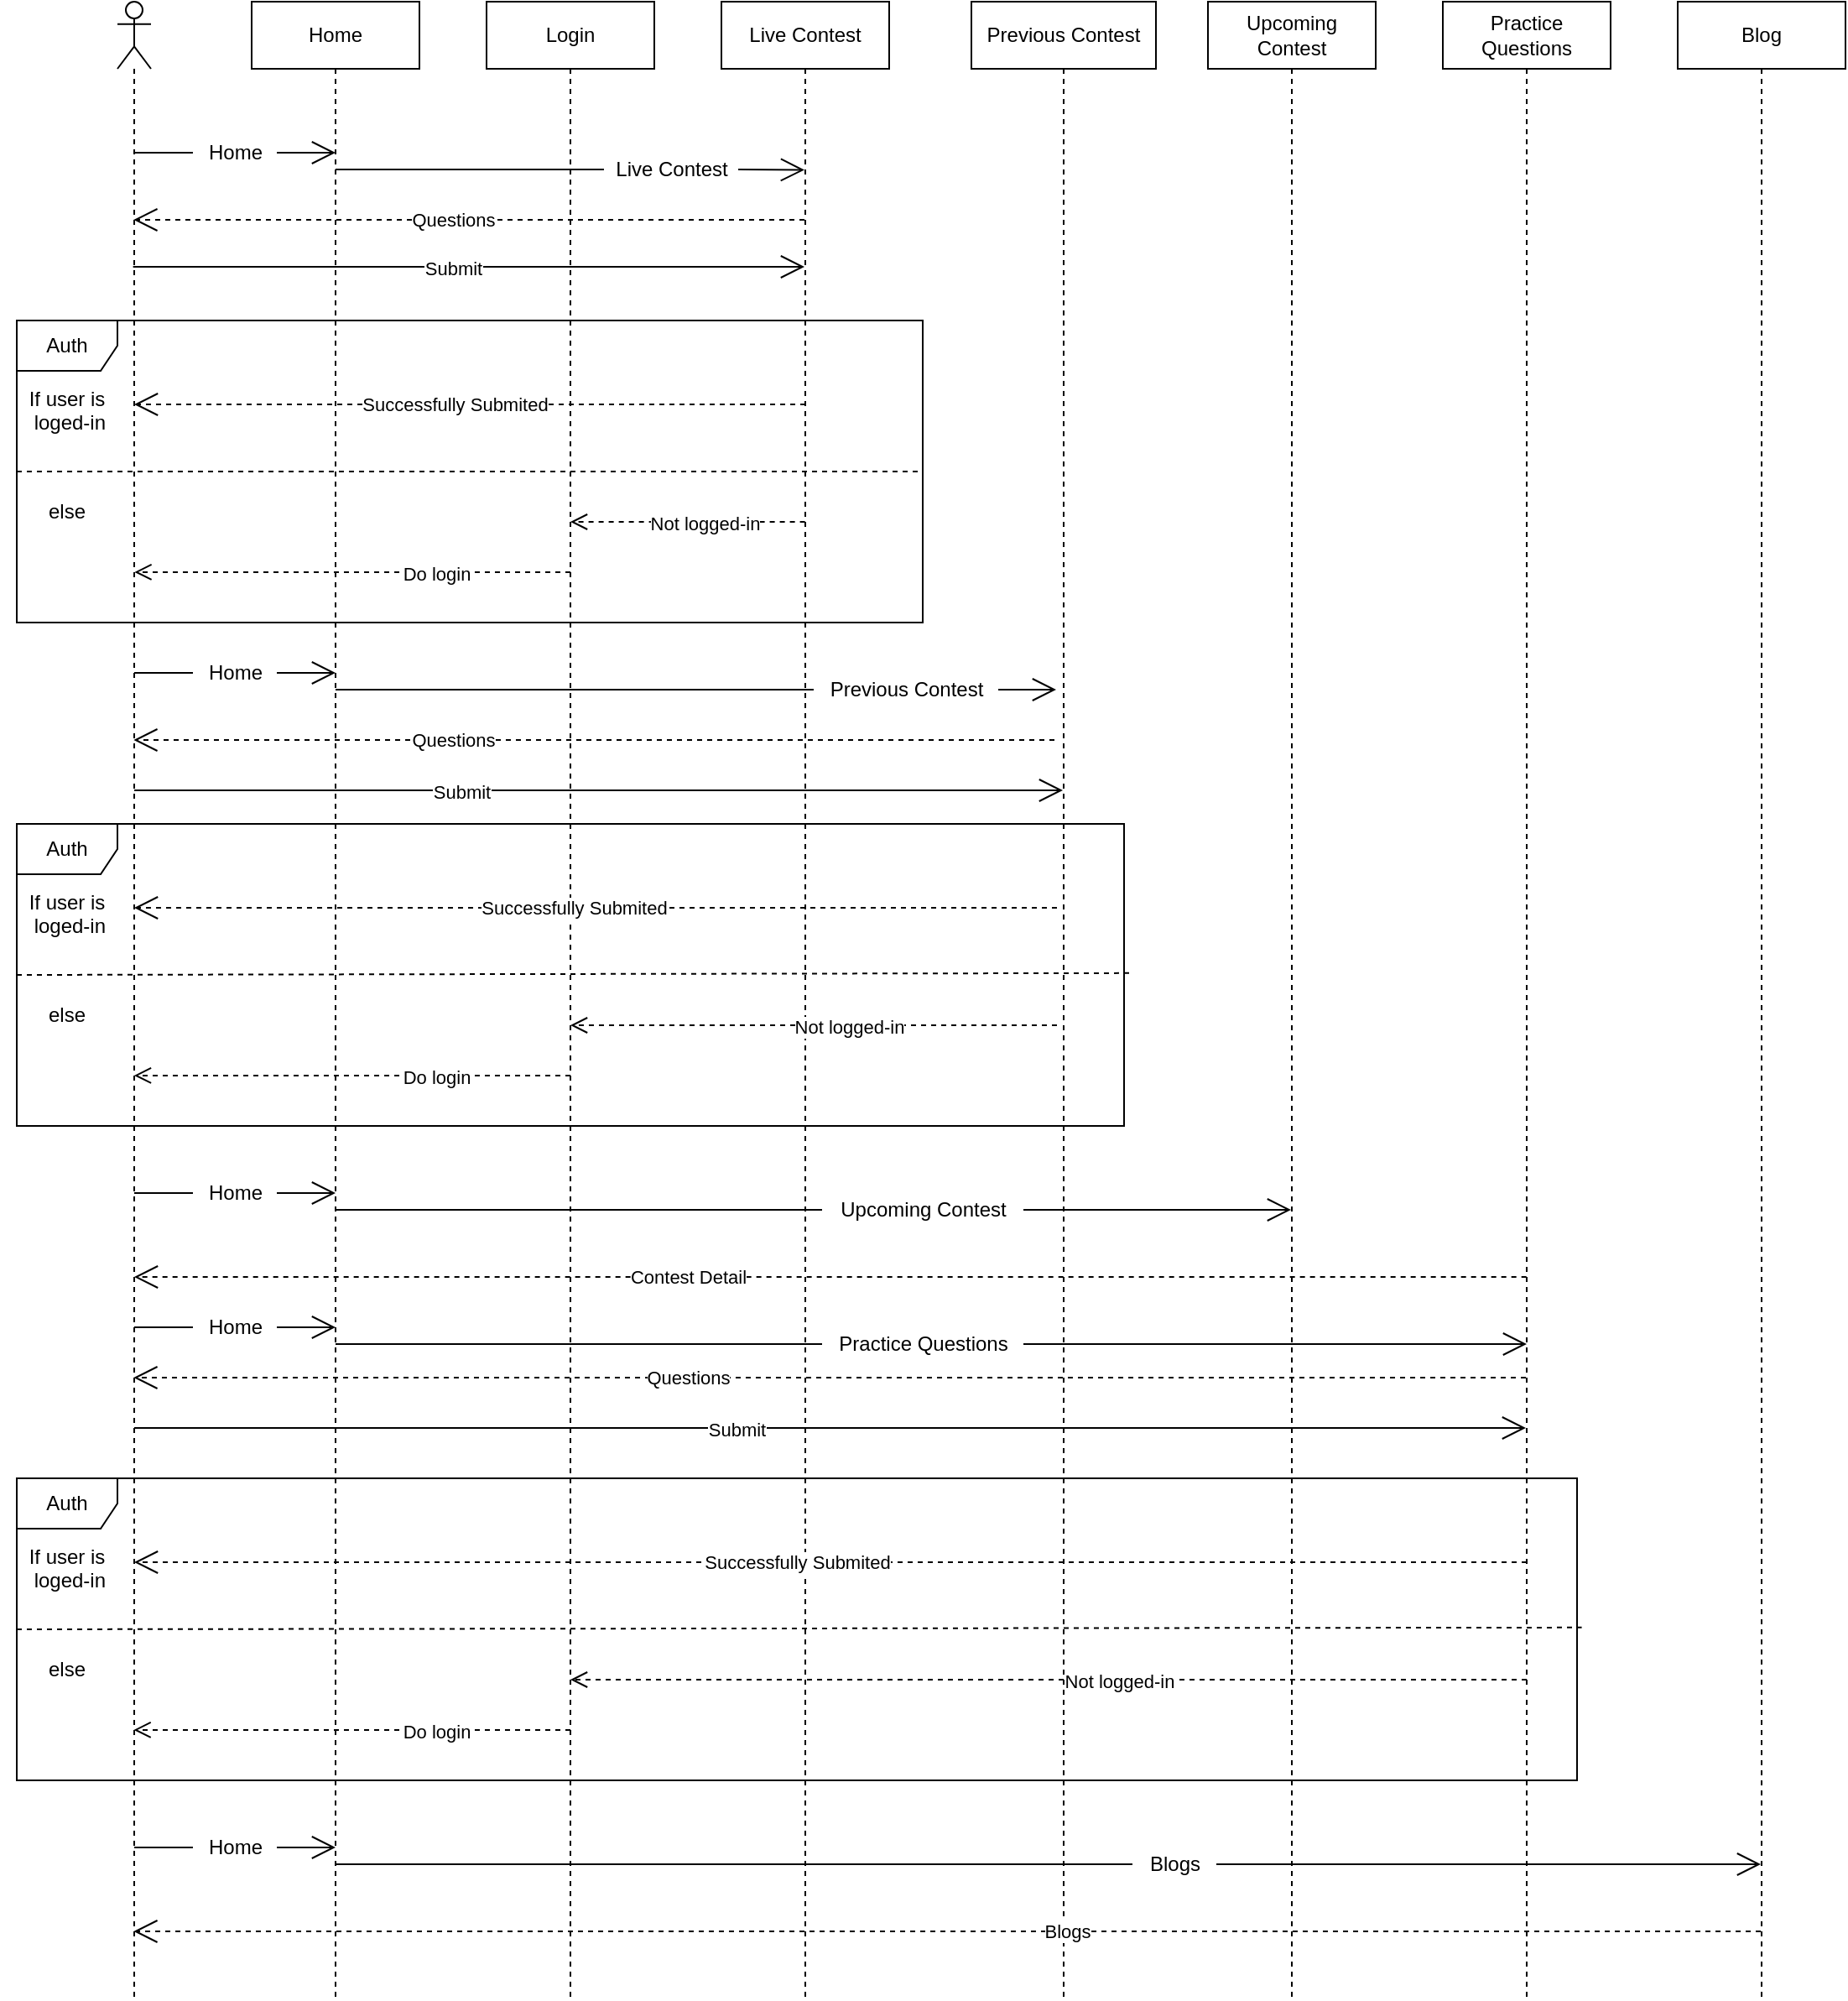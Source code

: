 <mxfile version="15.8.6" type="device"><diagram id="GTkBtEdWsMiXOQVe62GC" name="Page-1"><mxGraphModel dx="1240" dy="669" grid="1" gridSize="10" guides="1" tooltips="1" connect="1" arrows="1" fold="1" page="1" pageScale="1" pageWidth="1100" pageHeight="850" math="0" shadow="0"><root><mxCell id="0"/><mxCell id="1" parent="0"/><mxCell id="ficR049koPRatEtpCkbn-2" value="Home" style="shape=umlLifeline;perimeter=lifelinePerimeter;whiteSpace=wrap;html=1;container=1;collapsible=0;recursiveResize=0;outlineConnect=0;" parent="1" vertex="1"><mxGeometry x="240" y="40" width="100" height="1190" as="geometry"/></mxCell><mxCell id="ficR049koPRatEtpCkbn-20" value="Questions" style="endArrow=open;endSize=12;dashed=1;html=1;rounded=0;" parent="ficR049koPRatEtpCkbn-2" edge="1"><mxGeometry x="0.048" width="160" relative="1" as="geometry"><mxPoint x="329.5" y="130" as="sourcePoint"/><mxPoint x="-70.333" y="130" as="targetPoint"/><Array as="points"><mxPoint x="140" y="130"/></Array><mxPoint as="offset"/></mxGeometry></mxCell><mxCell id="ficR049koPRatEtpCkbn-10" value="" style="shape=umlLifeline;participant=umlActor;perimeter=lifelinePerimeter;whiteSpace=wrap;html=1;container=1;collapsible=0;recursiveResize=0;verticalAlign=top;spacingTop=36;outlineConnect=0;" parent="ficR049koPRatEtpCkbn-2" vertex="1"><mxGeometry x="-80" width="20" height="1190" as="geometry"/></mxCell><mxCell id="ficR049koPRatEtpCkbn-4" value="Live Contest" style="shape=umlLifeline;perimeter=lifelinePerimeter;whiteSpace=wrap;html=1;container=1;collapsible=0;recursiveResize=0;outlineConnect=0;" parent="1" vertex="1"><mxGeometry x="520" y="40" width="100" height="1190" as="geometry"/></mxCell><mxCell id="ficR049koPRatEtpCkbn-92" value="Contest Detail" style="endArrow=open;endSize=12;dashed=1;html=1;rounded=0;" parent="ficR049koPRatEtpCkbn-4" edge="1"><mxGeometry x="0.204" width="160" relative="1" as="geometry"><mxPoint x="479.83" y="760" as="sourcePoint"/><mxPoint x="-350.003" y="760" as="targetPoint"/><Array as="points"><mxPoint x="-39.67" y="760"/><mxPoint x="-229.67" y="760"/></Array><mxPoint as="offset"/></mxGeometry></mxCell><mxCell id="ficR049koPRatEtpCkbn-5" value="Blog" style="shape=umlLifeline;perimeter=lifelinePerimeter;whiteSpace=wrap;html=1;container=1;collapsible=0;recursiveResize=0;outlineConnect=0;" parent="1" vertex="1"><mxGeometry x="1090" y="40" width="100" height="1190" as="geometry"/></mxCell><mxCell id="ficR049koPRatEtpCkbn-6" value="Practice Questions" style="shape=umlLifeline;perimeter=lifelinePerimeter;whiteSpace=wrap;html=1;container=1;collapsible=0;recursiveResize=0;outlineConnect=0;" parent="1" vertex="1"><mxGeometry x="950" y="40" width="100" height="1190" as="geometry"/></mxCell><mxCell id="ficR049koPRatEtpCkbn-7" value="Previous Contest" style="shape=umlLifeline;perimeter=lifelinePerimeter;whiteSpace=wrap;html=1;container=1;collapsible=0;recursiveResize=0;outlineConnect=0;" parent="1" vertex="1"><mxGeometry x="669" y="40" width="110" height="1190" as="geometry"/></mxCell><mxCell id="ficR049koPRatEtpCkbn-8" value="Upcoming Contest" style="shape=umlLifeline;perimeter=lifelinePerimeter;whiteSpace=wrap;html=1;container=1;collapsible=0;recursiveResize=0;outlineConnect=0;" parent="1" vertex="1"><mxGeometry x="810" y="40" width="100" height="1190" as="geometry"/></mxCell><mxCell id="ficR049koPRatEtpCkbn-11" value="" style="endArrow=open;endFill=1;endSize=12;html=1;rounded=0;startArrow=none;" parent="1" source="ficR049koPRatEtpCkbn-12" edge="1"><mxGeometry width="160" relative="1" as="geometry"><mxPoint x="170" y="130" as="sourcePoint"/><mxPoint x="290" y="130" as="targetPoint"/></mxGeometry></mxCell><mxCell id="ficR049koPRatEtpCkbn-12" value="Home" style="text;html=1;align=center;verticalAlign=middle;resizable=0;points=[];autosize=1;strokeColor=none;fillColor=none;" parent="1" vertex="1"><mxGeometry x="205" y="120" width="50" height="20" as="geometry"/></mxCell><mxCell id="ficR049koPRatEtpCkbn-13" value="" style="endArrow=none;endFill=1;endSize=12;html=1;rounded=0;" parent="1" target="ficR049koPRatEtpCkbn-12" edge="1"><mxGeometry width="160" relative="1" as="geometry"><mxPoint x="170" y="130" as="sourcePoint"/><mxPoint x="290" y="130" as="targetPoint"/></mxGeometry></mxCell><mxCell id="ficR049koPRatEtpCkbn-15" value="Live Contest" style="text;html=1;align=center;verticalAlign=middle;resizable=0;points=[];autosize=1;strokeColor=none;fillColor=none;" parent="1" vertex="1"><mxGeometry x="450" y="130" width="80" height="20" as="geometry"/></mxCell><mxCell id="ficR049koPRatEtpCkbn-16" value="" style="endArrow=none;endFill=1;endSize=12;html=1;rounded=0;" parent="1" target="ficR049koPRatEtpCkbn-15" edge="1"><mxGeometry width="160" relative="1" as="geometry"><mxPoint x="290" y="140" as="sourcePoint"/><mxPoint x="410" y="140" as="targetPoint"/></mxGeometry></mxCell><mxCell id="ficR049koPRatEtpCkbn-17" value="" style="endArrow=open;endFill=1;endSize=12;html=1;rounded=0;startArrow=none;" parent="1" edge="1"><mxGeometry width="160" relative="1" as="geometry"><mxPoint x="530" y="140" as="sourcePoint"/><mxPoint x="569.5" y="140.28" as="targetPoint"/></mxGeometry></mxCell><mxCell id="ficR049koPRatEtpCkbn-23" value="" style="endArrow=none;endFill=1;endSize=12;html=1;rounded=0;" parent="1" target="ficR049koPRatEtpCkbn-24" edge="1"><mxGeometry width="160" relative="1" as="geometry"><mxPoint x="170" y="440" as="sourcePoint"/><mxPoint x="290" y="440" as="targetPoint"/></mxGeometry></mxCell><mxCell id="ficR049koPRatEtpCkbn-24" value="Home" style="text;html=1;align=center;verticalAlign=middle;resizable=0;points=[];autosize=1;strokeColor=none;fillColor=none;" parent="1" vertex="1"><mxGeometry x="205" y="430" width="50" height="20" as="geometry"/></mxCell><mxCell id="ficR049koPRatEtpCkbn-25" value="" style="endArrow=open;endFill=1;endSize=12;html=1;rounded=0;startArrow=none;" parent="1" edge="1"><mxGeometry width="160" relative="1" as="geometry"><mxPoint x="255" y="440" as="sourcePoint"/><mxPoint x="290" y="440" as="targetPoint"/></mxGeometry></mxCell><mxCell id="ficR049koPRatEtpCkbn-26" value="" style="endArrow=none;endFill=1;endSize=12;html=1;rounded=0;" parent="1" target="ficR049koPRatEtpCkbn-27" edge="1"><mxGeometry width="160" relative="1" as="geometry"><mxPoint x="290" y="450" as="sourcePoint"/><mxPoint x="410" y="450" as="targetPoint"/></mxGeometry></mxCell><mxCell id="ficR049koPRatEtpCkbn-27" value="Previous Contest" style="text;html=1;align=center;verticalAlign=middle;resizable=0;points=[];autosize=1;strokeColor=none;fillColor=none;" parent="1" vertex="1"><mxGeometry x="575" y="440" width="110" height="20" as="geometry"/></mxCell><mxCell id="ficR049koPRatEtpCkbn-28" value="" style="endArrow=open;endFill=1;endSize=12;html=1;rounded=0;startArrow=none;" parent="1" source="ficR049koPRatEtpCkbn-27" edge="1"><mxGeometry width="160" relative="1" as="geometry"><mxPoint x="440" y="450" as="sourcePoint"/><mxPoint x="719.5" y="450" as="targetPoint"/></mxGeometry></mxCell><mxCell id="ficR049koPRatEtpCkbn-30" value="Questions" style="endArrow=open;endSize=12;dashed=1;html=1;rounded=0;" parent="1" edge="1"><mxGeometry x="0.306" width="160" relative="1" as="geometry"><mxPoint x="718.5" y="480" as="sourcePoint"/><mxPoint x="169.667" y="480" as="targetPoint"/><Array as="points"><mxPoint x="290" y="480"/></Array><mxPoint as="offset"/></mxGeometry></mxCell><mxCell id="ficR049koPRatEtpCkbn-31" value="" style="endArrow=none;endFill=1;endSize=12;html=1;rounded=0;" parent="1" target="ficR049koPRatEtpCkbn-32" edge="1"><mxGeometry width="160" relative="1" as="geometry"><mxPoint x="170" y="750" as="sourcePoint"/><mxPoint x="290" y="750" as="targetPoint"/></mxGeometry></mxCell><mxCell id="ficR049koPRatEtpCkbn-32" value="Home" style="text;html=1;align=center;verticalAlign=middle;resizable=0;points=[];autosize=1;strokeColor=none;fillColor=none;" parent="1" vertex="1"><mxGeometry x="205" y="740" width="50" height="20" as="geometry"/></mxCell><mxCell id="ficR049koPRatEtpCkbn-33" value="" style="endArrow=open;endFill=1;endSize=12;html=1;rounded=0;startArrow=none;" parent="1" edge="1"><mxGeometry width="160" relative="1" as="geometry"><mxPoint x="255" y="750" as="sourcePoint"/><mxPoint x="290" y="750" as="targetPoint"/></mxGeometry></mxCell><mxCell id="ficR049koPRatEtpCkbn-34" value="" style="endArrow=none;endFill=1;endSize=12;html=1;rounded=0;" parent="1" target="ficR049koPRatEtpCkbn-35" edge="1"><mxGeometry width="160" relative="1" as="geometry"><mxPoint x="290" y="760" as="sourcePoint"/><mxPoint x="410" y="760" as="targetPoint"/></mxGeometry></mxCell><mxCell id="ficR049koPRatEtpCkbn-35" value="Upcoming Contest" style="text;html=1;align=center;verticalAlign=middle;resizable=0;points=[];autosize=1;strokeColor=none;fillColor=none;" parent="1" vertex="1"><mxGeometry x="580" y="750" width="120" height="20" as="geometry"/></mxCell><mxCell id="ficR049koPRatEtpCkbn-36" value="" style="endArrow=open;endFill=1;endSize=12;html=1;rounded=0;startArrow=none;" parent="1" source="ficR049koPRatEtpCkbn-35" edge="1"><mxGeometry width="160" relative="1" as="geometry"><mxPoint x="440" y="760" as="sourcePoint"/><mxPoint x="859.5" y="760" as="targetPoint"/></mxGeometry></mxCell><mxCell id="ficR049koPRatEtpCkbn-38" value="" style="endArrow=none;endFill=1;endSize=12;html=1;rounded=0;" parent="1" edge="1"><mxGeometry width="160" relative="1" as="geometry"><mxPoint x="170" y="830" as="sourcePoint"/><mxPoint x="205" y="830" as="targetPoint"/></mxGeometry></mxCell><mxCell id="ficR049koPRatEtpCkbn-39" value="Home" style="text;html=1;align=center;verticalAlign=middle;resizable=0;points=[];autosize=1;strokeColor=none;fillColor=none;" parent="1" vertex="1"><mxGeometry x="205" y="820" width="50" height="20" as="geometry"/></mxCell><mxCell id="ficR049koPRatEtpCkbn-40" value="" style="endArrow=open;endFill=1;endSize=12;html=1;rounded=0;startArrow=none;" parent="1" edge="1"><mxGeometry width="160" relative="1" as="geometry"><mxPoint x="255" y="830" as="sourcePoint"/><mxPoint x="290" y="830" as="targetPoint"/></mxGeometry></mxCell><mxCell id="ficR049koPRatEtpCkbn-41" value="" style="endArrow=none;endFill=1;endSize=12;html=1;rounded=0;" parent="1" target="ficR049koPRatEtpCkbn-42" edge="1"><mxGeometry width="160" relative="1" as="geometry"><mxPoint x="290" y="840" as="sourcePoint"/><mxPoint x="410" y="840" as="targetPoint"/></mxGeometry></mxCell><mxCell id="ficR049koPRatEtpCkbn-42" value="Practice Questions" style="text;html=1;align=center;verticalAlign=middle;resizable=0;points=[];autosize=1;strokeColor=none;fillColor=none;" parent="1" vertex="1"><mxGeometry x="580" y="830" width="120" height="20" as="geometry"/></mxCell><mxCell id="ficR049koPRatEtpCkbn-43" value="" style="endArrow=open;endFill=1;endSize=12;html=1;rounded=0;startArrow=none;" parent="1" source="ficR049koPRatEtpCkbn-42" edge="1"><mxGeometry width="160" relative="1" as="geometry"><mxPoint x="440" y="840" as="sourcePoint"/><mxPoint x="1000" y="840" as="targetPoint"/></mxGeometry></mxCell><mxCell id="ficR049koPRatEtpCkbn-44" value="Questions" style="endArrow=open;endSize=12;dashed=1;html=1;rounded=0;" parent="1" edge="1"><mxGeometry x="0.204" width="160" relative="1" as="geometry"><mxPoint x="999.5" y="860" as="sourcePoint"/><mxPoint x="169.667" y="860" as="targetPoint"/><Array as="points"><mxPoint x="480" y="860"/><mxPoint x="290" y="860"/></Array><mxPoint as="offset"/></mxGeometry></mxCell><mxCell id="ficR049koPRatEtpCkbn-49" value="Home" style="text;html=1;align=center;verticalAlign=middle;resizable=0;points=[];autosize=1;strokeColor=none;fillColor=none;" parent="1" vertex="1"><mxGeometry x="205" y="1130" width="50" height="20" as="geometry"/></mxCell><mxCell id="ficR049koPRatEtpCkbn-50" value="" style="endArrow=none;endFill=1;endSize=12;html=1;rounded=0;" parent="1" target="ficR049koPRatEtpCkbn-49" edge="1"><mxGeometry width="160" relative="1" as="geometry"><mxPoint x="170" y="1140" as="sourcePoint"/><mxPoint x="290" y="1140" as="targetPoint"/></mxGeometry></mxCell><mxCell id="ficR049koPRatEtpCkbn-51" value="" style="endArrow=open;endFill=1;endSize=12;html=1;rounded=0;startArrow=none;" parent="1" edge="1"><mxGeometry width="160" relative="1" as="geometry"><mxPoint x="255" y="1140" as="sourcePoint"/><mxPoint x="290" y="1140" as="targetPoint"/></mxGeometry></mxCell><mxCell id="ficR049koPRatEtpCkbn-52" value="" style="endArrow=none;endFill=1;endSize=12;html=1;rounded=0;" parent="1" target="ficR049koPRatEtpCkbn-53" edge="1"><mxGeometry width="160" relative="1" as="geometry"><mxPoint x="290" y="1150" as="sourcePoint"/><mxPoint x="410" y="1150" as="targetPoint"/></mxGeometry></mxCell><mxCell id="ficR049koPRatEtpCkbn-53" value="Blogs" style="text;html=1;align=center;verticalAlign=middle;resizable=0;points=[];autosize=1;strokeColor=none;fillColor=none;" parent="1" vertex="1"><mxGeometry x="765" y="1140" width="50" height="20" as="geometry"/></mxCell><mxCell id="ficR049koPRatEtpCkbn-54" value="" style="endArrow=open;endFill=1;endSize=12;html=1;rounded=0;startArrow=none;" parent="1" source="ficR049koPRatEtpCkbn-53" edge="1"><mxGeometry width="160" relative="1" as="geometry"><mxPoint x="440" y="1150" as="sourcePoint"/><mxPoint x="1139.5" y="1150" as="targetPoint"/></mxGeometry></mxCell><mxCell id="ficR049koPRatEtpCkbn-55" value="Blogs" style="endArrow=open;endSize=12;dashed=1;html=1;rounded=0;" parent="1" edge="1"><mxGeometry x="-0.147" width="160" relative="1" as="geometry"><mxPoint x="1139.5" y="1190" as="sourcePoint"/><mxPoint x="169.667" y="1190" as="targetPoint"/><Array as="points"><mxPoint x="290" y="1190"/></Array><mxPoint as="offset"/></mxGeometry></mxCell><mxCell id="ficR049koPRatEtpCkbn-57" value="Login" style="shape=umlLifeline;perimeter=lifelinePerimeter;whiteSpace=wrap;html=1;container=1;collapsible=0;recursiveResize=0;outlineConnect=0;" parent="1" vertex="1"><mxGeometry x="380" y="40" width="100" height="1190" as="geometry"/></mxCell><mxCell id="ficR049koPRatEtpCkbn-94" value="" style="endArrow=open;endFill=1;endSize=12;html=1;rounded=0;startArrow=none;" parent="ficR049koPRatEtpCkbn-57" edge="1"><mxGeometry width="160" relative="1" as="geometry"><mxPoint x="-209.996" y="850" as="sourcePoint"/><mxPoint x="619.5" y="850" as="targetPoint"/><Array as="points"><mxPoint x="-119.32" y="850"/><mxPoint x="-29.32" y="850"/></Array></mxGeometry></mxCell><mxCell id="ficR049koPRatEtpCkbn-95" value="Submit" style="edgeLabel;html=1;align=center;verticalAlign=middle;resizable=0;points=[];" parent="ficR049koPRatEtpCkbn-94" vertex="1" connectable="0"><mxGeometry x="0.191" y="-1" relative="1" as="geometry"><mxPoint x="-135" as="offset"/></mxGeometry></mxCell><mxCell id="ficR049koPRatEtpCkbn-58" value="" style="endArrow=open;endFill=1;endSize=12;html=1;rounded=0;startArrow=none;" parent="1" target="ficR049koPRatEtpCkbn-4" edge="1"><mxGeometry width="160" relative="1" as="geometry"><mxPoint x="169.324" y="198" as="sourcePoint"/><mxPoint x="429.5" y="198" as="targetPoint"/><Array as="points"><mxPoint x="260" y="198"/><mxPoint x="350" y="198"/></Array></mxGeometry></mxCell><mxCell id="ficR049koPRatEtpCkbn-59" value="Submit" style="edgeLabel;html=1;align=center;verticalAlign=middle;resizable=0;points=[];" parent="ficR049koPRatEtpCkbn-58" vertex="1" connectable="0"><mxGeometry x="0.191" y="-1" relative="1" as="geometry"><mxPoint x="-48" as="offset"/></mxGeometry></mxCell><mxCell id="ficR049koPRatEtpCkbn-64" value="Auth" style="shape=umlFrame;whiteSpace=wrap;html=1;" parent="1" vertex="1"><mxGeometry x="100" y="230" width="540" height="180" as="geometry"/></mxCell><mxCell id="ficR049koPRatEtpCkbn-75" value="" style="endArrow=none;dashed=1;html=1;rounded=0;" parent="1" edge="1"><mxGeometry width="50" height="50" relative="1" as="geometry"><mxPoint x="100" y="320" as="sourcePoint"/><mxPoint x="640" y="320" as="targetPoint"/><Array as="points"><mxPoint x="100" y="320"/></Array></mxGeometry></mxCell><mxCell id="ficR049koPRatEtpCkbn-76" value="If user is&#xA; loged-in" style="text;align=center;fontStyle=0;verticalAlign=middle;spacingLeft=3;spacingRight=3;strokeColor=none;rotatable=0;points=[[0,0.5],[1,0.5]];portConstraint=eastwest;" parent="1" vertex="1"><mxGeometry x="90" y="270" width="80" height="26" as="geometry"/></mxCell><mxCell id="ficR049koPRatEtpCkbn-77" value="else" style="text;align=center;fontStyle=0;verticalAlign=middle;spacingLeft=3;spacingRight=3;strokeColor=none;rotatable=0;points=[[0,0.5],[1,0.5]];portConstraint=eastwest;" parent="1" vertex="1"><mxGeometry x="90" y="330" width="80" height="26" as="geometry"/></mxCell><mxCell id="ficR049koPRatEtpCkbn-82" value="Successfully Submited" style="endArrow=open;endSize=12;dashed=1;html=1;rounded=0;" parent="1" edge="1"><mxGeometry x="0.05" width="160" relative="1" as="geometry"><mxPoint x="570" y="280" as="sourcePoint"/><mxPoint x="170" y="280" as="targetPoint"/><Array as="points"/><mxPoint x="1" as="offset"/></mxGeometry></mxCell><mxCell id="ficR049koPRatEtpCkbn-85" value="Do login" style="html=1;verticalAlign=bottom;endArrow=open;dashed=1;endSize=8;rounded=0;entryX=0.13;entryY=0.833;entryDx=0;entryDy=0;entryPerimeter=0;" parent="1" target="ficR049koPRatEtpCkbn-64" edge="1"><mxGeometry x="-0.384" y="10" relative="1" as="geometry"><mxPoint x="430" y="380" as="sourcePoint"/><mxPoint x="350" y="380" as="targetPoint"/><mxPoint as="offset"/></mxGeometry></mxCell><mxCell id="ficR049koPRatEtpCkbn-86" value="Not logged-in" style="html=1;verticalAlign=bottom;endArrow=open;dashed=1;endSize=8;rounded=0;" parent="1" edge="1"><mxGeometry x="-0.145" y="10" relative="1" as="geometry"><mxPoint x="569.8" y="350.06" as="sourcePoint"/><mxPoint x="430" y="350" as="targetPoint"/><mxPoint as="offset"/></mxGeometry></mxCell><mxCell id="ficR049koPRatEtpCkbn-88" value="" style="endArrow=open;endFill=1;endSize=12;html=1;rounded=0;startArrow=none;" parent="1" target="ficR049koPRatEtpCkbn-7" edge="1"><mxGeometry width="160" relative="1" as="geometry"><mxPoint x="170.004" y="510" as="sourcePoint"/><mxPoint x="570.18" y="510" as="targetPoint"/><Array as="points"><mxPoint x="260.68" y="510"/><mxPoint x="350.68" y="510"/></Array></mxGeometry></mxCell><mxCell id="ficR049koPRatEtpCkbn-89" value="Submit" style="edgeLabel;html=1;align=center;verticalAlign=middle;resizable=0;points=[];" parent="ficR049koPRatEtpCkbn-88" vertex="1" connectable="0"><mxGeometry x="0.191" y="-1" relative="1" as="geometry"><mxPoint x="-135" as="offset"/></mxGeometry></mxCell><mxCell id="u39Ny_eCKmwaqZIG_pDy-3" value="Auth" style="shape=umlFrame;whiteSpace=wrap;html=1;" vertex="1" parent="1"><mxGeometry x="100" y="920" width="930" height="180" as="geometry"/></mxCell><mxCell id="u39Ny_eCKmwaqZIG_pDy-4" value="" style="endArrow=none;dashed=1;html=1;rounded=0;entryX=1.003;entryY=0.494;entryDx=0;entryDy=0;entryPerimeter=0;" edge="1" parent="1" target="u39Ny_eCKmwaqZIG_pDy-3"><mxGeometry width="50" height="50" relative="1" as="geometry"><mxPoint x="100" y="1010" as="sourcePoint"/><mxPoint x="640" y="1010" as="targetPoint"/><Array as="points"><mxPoint x="100" y="1010"/></Array></mxGeometry></mxCell><mxCell id="u39Ny_eCKmwaqZIG_pDy-5" value="If user is&#xA; loged-in" style="text;align=center;fontStyle=0;verticalAlign=middle;spacingLeft=3;spacingRight=3;strokeColor=none;rotatable=0;points=[[0,0.5],[1,0.5]];portConstraint=eastwest;" vertex="1" parent="1"><mxGeometry x="90" y="960" width="80" height="26" as="geometry"/></mxCell><mxCell id="u39Ny_eCKmwaqZIG_pDy-6" value="else" style="text;align=center;fontStyle=0;verticalAlign=middle;spacingLeft=3;spacingRight=3;strokeColor=none;rotatable=0;points=[[0,0.5],[1,0.5]];portConstraint=eastwest;" vertex="1" parent="1"><mxGeometry x="90" y="1020" width="80" height="26" as="geometry"/></mxCell><mxCell id="u39Ny_eCKmwaqZIG_pDy-7" value="Successfully Submited" style="endArrow=open;endSize=12;dashed=1;html=1;rounded=0;" edge="1" parent="1"><mxGeometry x="0.05" width="160" relative="1" as="geometry"><mxPoint x="1000" y="970" as="sourcePoint"/><mxPoint x="170" y="970" as="targetPoint"/><Array as="points"/><mxPoint x="1" as="offset"/></mxGeometry></mxCell><mxCell id="u39Ny_eCKmwaqZIG_pDy-8" value="Do login" style="html=1;verticalAlign=bottom;endArrow=open;dashed=1;endSize=8;rounded=0;entryX=0.075;entryY=0.833;entryDx=0;entryDy=0;entryPerimeter=0;" edge="1" target="u39Ny_eCKmwaqZIG_pDy-3" parent="1"><mxGeometry x="-0.384" y="10" relative="1" as="geometry"><mxPoint x="430" y="1070" as="sourcePoint"/><mxPoint x="350" y="1070" as="targetPoint"/><mxPoint as="offset"/></mxGeometry></mxCell><mxCell id="u39Ny_eCKmwaqZIG_pDy-9" value="Not logged-in" style="html=1;verticalAlign=bottom;endArrow=open;dashed=1;endSize=8;rounded=0;" edge="1" parent="1"><mxGeometry x="-0.145" y="10" relative="1" as="geometry"><mxPoint x="1000" y="1040" as="sourcePoint"/><mxPoint x="430" y="1040" as="targetPoint"/><mxPoint as="offset"/></mxGeometry></mxCell><mxCell id="u39Ny_eCKmwaqZIG_pDy-18" value="Auth" style="shape=umlFrame;whiteSpace=wrap;html=1;" vertex="1" parent="1"><mxGeometry x="100" y="530" width="660" height="180" as="geometry"/></mxCell><mxCell id="u39Ny_eCKmwaqZIG_pDy-19" value="" style="endArrow=none;dashed=1;html=1;rounded=0;entryX=1.008;entryY=0.494;entryDx=0;entryDy=0;entryPerimeter=0;" edge="1" parent="1" target="u39Ny_eCKmwaqZIG_pDy-18"><mxGeometry width="50" height="50" relative="1" as="geometry"><mxPoint x="100" y="620" as="sourcePoint"/><mxPoint x="640.0" y="620" as="targetPoint"/><Array as="points"><mxPoint x="100" y="620"/></Array></mxGeometry></mxCell><mxCell id="u39Ny_eCKmwaqZIG_pDy-20" value="If user is&#xA; loged-in" style="text;align=center;fontStyle=0;verticalAlign=middle;spacingLeft=3;spacingRight=3;strokeColor=none;rotatable=0;points=[[0,0.5],[1,0.5]];portConstraint=eastwest;" vertex="1" parent="1"><mxGeometry x="90" y="570" width="80" height="26" as="geometry"/></mxCell><mxCell id="u39Ny_eCKmwaqZIG_pDy-21" value="else" style="text;align=center;fontStyle=0;verticalAlign=middle;spacingLeft=3;spacingRight=3;strokeColor=none;rotatable=0;points=[[0,0.5],[1,0.5]];portConstraint=eastwest;" vertex="1" parent="1"><mxGeometry x="90" y="630" width="80" height="26" as="geometry"/></mxCell><mxCell id="u39Ny_eCKmwaqZIG_pDy-22" value="Successfully Submited" style="endArrow=open;endSize=12;dashed=1;html=1;rounded=0;" edge="1" parent="1"><mxGeometry x="0.05" width="160" relative="1" as="geometry"><mxPoint x="720" y="580" as="sourcePoint"/><mxPoint x="170" y="580" as="targetPoint"/><Array as="points"/><mxPoint x="1" as="offset"/></mxGeometry></mxCell><mxCell id="u39Ny_eCKmwaqZIG_pDy-23" value="Do login" style="html=1;verticalAlign=bottom;endArrow=open;dashed=1;endSize=8;rounded=0;entryX=0.106;entryY=0.833;entryDx=0;entryDy=0;entryPerimeter=0;" edge="1" target="u39Ny_eCKmwaqZIG_pDy-18" parent="1"><mxGeometry x="-0.384" y="10" relative="1" as="geometry"><mxPoint x="430" y="680" as="sourcePoint"/><mxPoint x="350" y="680" as="targetPoint"/><mxPoint as="offset"/></mxGeometry></mxCell><mxCell id="u39Ny_eCKmwaqZIG_pDy-24" value="Not logged-in" style="html=1;verticalAlign=bottom;endArrow=open;dashed=1;endSize=8;rounded=0;" edge="1" parent="1"><mxGeometry x="-0.145" y="10" relative="1" as="geometry"><mxPoint x="720" y="650" as="sourcePoint"/><mxPoint x="430" y="650" as="targetPoint"/><mxPoint as="offset"/></mxGeometry></mxCell></root></mxGraphModel></diagram></mxfile>
